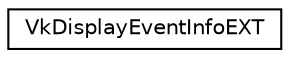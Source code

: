 digraph "Graphical Class Hierarchy"
{
 // LATEX_PDF_SIZE
  edge [fontname="Helvetica",fontsize="10",labelfontname="Helvetica",labelfontsize="10"];
  node [fontname="Helvetica",fontsize="10",shape=record];
  rankdir="LR";
  Node0 [label="VkDisplayEventInfoEXT",height=0.2,width=0.4,color="black", fillcolor="white", style="filled",URL="$d3/d2e/structVkDisplayEventInfoEXT.html",tooltip=" "];
}
